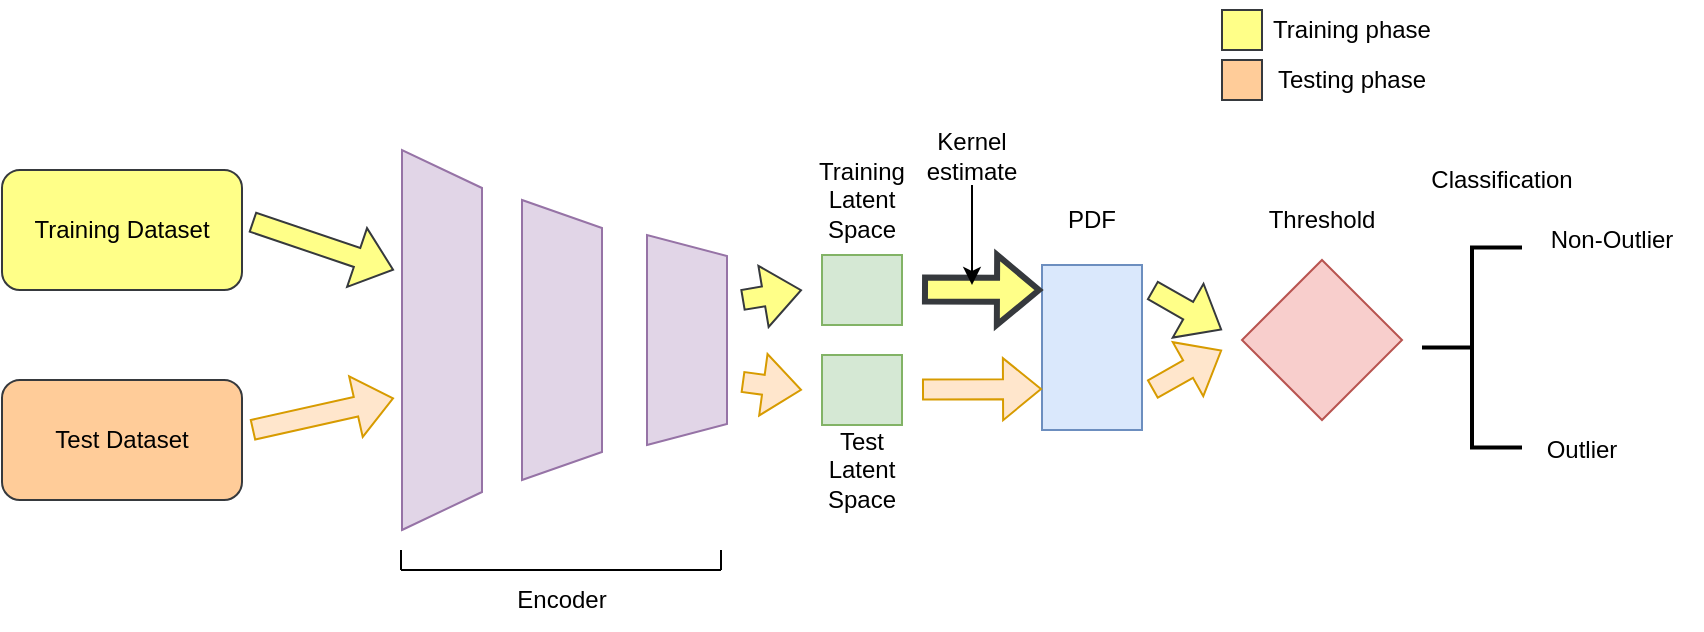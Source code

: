 <mxfile version="20.3.0" type="device"><diagram id="73N4i9Z9DjSCf2pkznYy" name="Page-1"><mxGraphModel dx="1422" dy="905" grid="1" gridSize="10" guides="1" tooltips="1" connect="1" arrows="1" fold="1" page="1" pageScale="1" pageWidth="827" pageHeight="1169" math="0" shadow="0"><root><mxCell id="0"/><mxCell id="1" parent="0"/><mxCell id="Ao6MShXXyRTJ8Oh_1ii1-1" value="" style="rounded=0;whiteSpace=wrap;html=1;rotation=90;fillColor=#d5e8d4;strokeColor=#82b366;" vertex="1" parent="1"><mxGeometry x="432.5" y="310" width="35" height="40" as="geometry"/></mxCell><mxCell id="Ao6MShXXyRTJ8Oh_1ii1-2" value="" style="verticalLabelPosition=middle;verticalAlign=middle;html=1;shape=trapezoid;perimeter=trapezoidPerimeter;whiteSpace=wrap;size=0.1;arcSize=10;flipV=1;labelPosition=center;align=center;rotation=-90;fillColor=#e1d5e7;strokeColor=#9673a6;" vertex="1" parent="1"><mxGeometry x="230" y="335" width="140" height="40" as="geometry"/></mxCell><mxCell id="Ao6MShXXyRTJ8Oh_1ii1-3" value="Test Latent Space" style="text;html=1;strokeColor=none;fillColor=none;align=center;verticalAlign=middle;whiteSpace=wrap;rounded=0;" vertex="1" parent="1"><mxGeometry x="420" y="405" width="60" height="30" as="geometry"/></mxCell><mxCell id="Ao6MShXXyRTJ8Oh_1ii1-4" value="" style="verticalLabelPosition=middle;verticalAlign=middle;html=1;shape=trapezoid;perimeter=trapezoidPerimeter;whiteSpace=wrap;size=0.1;arcSize=10;flipV=1;labelPosition=center;align=center;rotation=-90;fillColor=#e1d5e7;strokeColor=#9673a6;" vertex="1" parent="1"><mxGeometry x="310" y="335" width="105" height="40" as="geometry"/></mxCell><mxCell id="Ao6MShXXyRTJ8Oh_1ii1-5" value="" style="verticalLabelPosition=middle;verticalAlign=middle;html=1;shape=trapezoid;perimeter=trapezoidPerimeter;whiteSpace=wrap;size=0.1;arcSize=10;flipV=1;labelPosition=center;align=center;rotation=-90;fillColor=#e1d5e7;strokeColor=#9673a6;" vertex="1" parent="1"><mxGeometry x="145" y="335" width="190" height="40" as="geometry"/></mxCell><mxCell id="Ao6MShXXyRTJ8Oh_1ii1-9" value="" style="endArrow=none;html=1;rounded=0;" edge="1" parent="1"><mxGeometry width="50" height="50" relative="1" as="geometry"><mxPoint x="219.5" y="470" as="sourcePoint"/><mxPoint x="379.5" y="470" as="targetPoint"/></mxGeometry></mxCell><mxCell id="Ao6MShXXyRTJ8Oh_1ii1-10" value="" style="endArrow=none;html=1;rounded=0;" edge="1" parent="1"><mxGeometry width="50" height="50" relative="1" as="geometry"><mxPoint x="219.5" y="470" as="sourcePoint"/><mxPoint x="219.5" y="460" as="targetPoint"/></mxGeometry></mxCell><mxCell id="Ao6MShXXyRTJ8Oh_1ii1-11" value="" style="endArrow=none;html=1;rounded=0;" edge="1" parent="1"><mxGeometry width="50" height="50" relative="1" as="geometry"><mxPoint x="379.5" y="460" as="sourcePoint"/><mxPoint x="379.5" y="470" as="targetPoint"/><Array as="points"><mxPoint x="379.5" y="460"/></Array></mxGeometry></mxCell><mxCell id="Ao6MShXXyRTJ8Oh_1ii1-15" value="Encoder" style="text;html=1;strokeColor=none;fillColor=none;align=center;verticalAlign=middle;whiteSpace=wrap;rounded=0;" vertex="1" parent="1"><mxGeometry x="269.5" y="470" width="60" height="30" as="geometry"/></mxCell><mxCell id="Ao6MShXXyRTJ8Oh_1ii1-17" value="Training Dataset" style="rounded=1;whiteSpace=wrap;html=1;fillColor=#ffff88;strokeColor=#36393d;" vertex="1" parent="1"><mxGeometry x="20" y="270" width="120" height="60" as="geometry"/></mxCell><mxCell id="Ao6MShXXyRTJ8Oh_1ii1-18" value="Test Dataset" style="rounded=1;whiteSpace=wrap;html=1;fillColor=#ffcc99;strokeColor=#36393d;" vertex="1" parent="1"><mxGeometry x="20" y="375" width="120" height="60" as="geometry"/></mxCell><mxCell id="Ao6MShXXyRTJ8Oh_1ii1-21" value="" style="shape=flexArrow;endArrow=classic;html=1;rounded=0;entryX=0.347;entryY=1.1;entryDx=0;entryDy=0;entryPerimeter=0;fillColor=#ffe6cc;strokeColor=#d79b00;" edge="1" parent="1" target="Ao6MShXXyRTJ8Oh_1ii1-5"><mxGeometry width="50" height="50" relative="1" as="geometry"><mxPoint x="145" y="400" as="sourcePoint"/><mxPoint x="195" y="350" as="targetPoint"/></mxGeometry></mxCell><mxCell id="Ao6MShXXyRTJ8Oh_1ii1-22" value="" style="shape=flexArrow;endArrow=classic;html=1;rounded=0;fillColor=#ffff88;strokeColor=#36393d;" edge="1" parent="1"><mxGeometry width="50" height="50" relative="1" as="geometry"><mxPoint x="145" y="295.93" as="sourcePoint"/><mxPoint x="216" y="320" as="targetPoint"/></mxGeometry></mxCell><mxCell id="Ao6MShXXyRTJ8Oh_1ii1-23" value="" style="rounded=0;whiteSpace=wrap;html=1;rotation=90;fillColor=#d5e8d4;strokeColor=#82b366;" vertex="1" parent="1"><mxGeometry x="432.5" y="360" width="35" height="40" as="geometry"/></mxCell><mxCell id="Ao6MShXXyRTJ8Oh_1ii1-24" value="Training Latent Space" style="text;html=1;strokeColor=none;fillColor=none;align=center;verticalAlign=middle;whiteSpace=wrap;rounded=0;" vertex="1" parent="1"><mxGeometry x="420" y="270" width="60" height="30" as="geometry"/></mxCell><mxCell id="Ao6MShXXyRTJ8Oh_1ii1-25" value="" style="rounded=0;whiteSpace=wrap;html=1;fillColor=#dae8fc;strokeColor=#6c8ebf;" vertex="1" parent="1"><mxGeometry x="540" y="317.5" width="50" height="82.5" as="geometry"/></mxCell><mxCell id="Ao6MShXXyRTJ8Oh_1ii1-26" value="PDF" style="text;html=1;strokeColor=none;fillColor=none;align=center;verticalAlign=middle;whiteSpace=wrap;rounded=0;" vertex="1" parent="1"><mxGeometry x="535" y="280" width="60" height="30" as="geometry"/></mxCell><mxCell id="Ao6MShXXyRTJ8Oh_1ii1-27" value="" style="shape=flexArrow;endArrow=classic;html=1;rounded=0;fillColor=#ffe6cc;strokeColor=#d79b00;" edge="1" parent="1"><mxGeometry width="50" height="50" relative="1" as="geometry"><mxPoint x="480" y="379.75" as="sourcePoint"/><mxPoint x="540" y="379.5" as="targetPoint"/></mxGeometry></mxCell><mxCell id="Ao6MShXXyRTJ8Oh_1ii1-28" value="" style="shape=flexArrow;endArrow=classic;html=1;rounded=0;fillColor=#ffff88;strokeColor=#36393d;entryX=0;entryY=0.152;entryDx=0;entryDy=0;entryPerimeter=0;strokeWidth=3;" edge="1" parent="1" target="Ao6MShXXyRTJ8Oh_1ii1-25"><mxGeometry width="50" height="50" relative="1" as="geometry"><mxPoint x="480" y="329.75" as="sourcePoint"/><mxPoint x="550" y="337.5" as="targetPoint"/></mxGeometry></mxCell><mxCell id="Ao6MShXXyRTJ8Oh_1ii1-30" style="edgeStyle=orthogonalEdgeStyle;rounded=0;orthogonalLoop=1;jettySize=auto;html=1;" edge="1" parent="1" source="Ao6MShXXyRTJ8Oh_1ii1-29"><mxGeometry relative="1" as="geometry"><mxPoint x="505" y="327.5" as="targetPoint"/></mxGeometry></mxCell><mxCell id="Ao6MShXXyRTJ8Oh_1ii1-29" value="Kernel estimate" style="text;html=1;strokeColor=none;fillColor=none;align=center;verticalAlign=middle;whiteSpace=wrap;rounded=0;" vertex="1" parent="1"><mxGeometry x="475" y="247.5" width="60" height="30" as="geometry"/></mxCell><mxCell id="Ao6MShXXyRTJ8Oh_1ii1-32" value="" style="shape=flexArrow;endArrow=classic;html=1;rounded=0;fillColor=#ffe6cc;strokeColor=#d79b00;" edge="1" parent="1"><mxGeometry width="50" height="50" relative="1" as="geometry"><mxPoint x="390" y="375.93" as="sourcePoint"/><mxPoint x="420" y="380" as="targetPoint"/></mxGeometry></mxCell><mxCell id="Ao6MShXXyRTJ8Oh_1ii1-33" value="" style="shape=flexArrow;endArrow=classic;html=1;rounded=0;fillColor=#ffff88;strokeColor=#36393d;" edge="1" parent="1"><mxGeometry width="50" height="50" relative="1" as="geometry"><mxPoint x="390" y="335.0" as="sourcePoint"/><mxPoint x="420" y="330" as="targetPoint"/></mxGeometry></mxCell><mxCell id="Ao6MShXXyRTJ8Oh_1ii1-35" value="Threshold" style="text;html=1;strokeColor=none;fillColor=none;align=center;verticalAlign=middle;whiteSpace=wrap;rounded=0;" vertex="1" parent="1"><mxGeometry x="650" y="280" width="60" height="30" as="geometry"/></mxCell><mxCell id="Ao6MShXXyRTJ8Oh_1ii1-36" value="" style="shape=flexArrow;endArrow=classic;html=1;rounded=0;fillColor=#ffe6cc;strokeColor=#d79b00;" edge="1" parent="1"><mxGeometry width="50" height="50" relative="1" as="geometry"><mxPoint x="595" y="379.75" as="sourcePoint"/><mxPoint x="630" y="360" as="targetPoint"/></mxGeometry></mxCell><mxCell id="Ao6MShXXyRTJ8Oh_1ii1-37" value="" style="shape=flexArrow;endArrow=classic;html=1;rounded=0;fillColor=#ffff88;strokeColor=#36393d;" edge="1" parent="1"><mxGeometry width="50" height="50" relative="1" as="geometry"><mxPoint x="595" y="330" as="sourcePoint"/><mxPoint x="630" y="350" as="targetPoint"/></mxGeometry></mxCell><mxCell id="Ao6MShXXyRTJ8Oh_1ii1-38" value="" style="rhombus;whiteSpace=wrap;html=1;fillColor=#f8cecc;strokeColor=#b85450;" vertex="1" parent="1"><mxGeometry x="640" y="315" width="80" height="80" as="geometry"/></mxCell><mxCell id="Ao6MShXXyRTJ8Oh_1ii1-39" value="" style="strokeWidth=2;html=1;shape=mxgraph.flowchart.annotation_2;align=left;labelPosition=right;pointerEvents=1;" vertex="1" parent="1"><mxGeometry x="730" y="308.75" width="50" height="100" as="geometry"/></mxCell><mxCell id="Ao6MShXXyRTJ8Oh_1ii1-40" value="Classification" style="text;html=1;strokeColor=none;fillColor=none;align=center;verticalAlign=middle;whiteSpace=wrap;rounded=0;" vertex="1" parent="1"><mxGeometry x="740" y="260" width="60" height="30" as="geometry"/></mxCell><mxCell id="Ao6MShXXyRTJ8Oh_1ii1-41" value="Outlier" style="text;html=1;strokeColor=none;fillColor=none;align=center;verticalAlign=middle;whiteSpace=wrap;rounded=0;" vertex="1" parent="1"><mxGeometry x="780" y="395" width="60" height="30" as="geometry"/></mxCell><mxCell id="Ao6MShXXyRTJ8Oh_1ii1-42" value="Non-Outlier" style="text;html=1;strokeColor=none;fillColor=none;align=center;verticalAlign=middle;whiteSpace=wrap;rounded=0;" vertex="1" parent="1"><mxGeometry x="780" y="290" width="90" height="30" as="geometry"/></mxCell><mxCell id="Ao6MShXXyRTJ8Oh_1ii1-43" value="" style="rounded=0;whiteSpace=wrap;html=1;fillColor=#ffff88;strokeColor=#36393d;" vertex="1" parent="1"><mxGeometry x="630" y="190" width="20" height="20" as="geometry"/></mxCell><mxCell id="Ao6MShXXyRTJ8Oh_1ii1-44" value="Training phase" style="text;html=1;strokeColor=none;fillColor=none;align=center;verticalAlign=middle;whiteSpace=wrap;rounded=0;" vertex="1" parent="1"><mxGeometry x="640" y="185" width="110" height="30" as="geometry"/></mxCell><mxCell id="Ao6MShXXyRTJ8Oh_1ii1-45" value="" style="rounded=0;whiteSpace=wrap;html=1;fillColor=#ffcc99;strokeColor=#36393d;" vertex="1" parent="1"><mxGeometry x="630" y="215" width="20" height="20" as="geometry"/></mxCell><mxCell id="Ao6MShXXyRTJ8Oh_1ii1-46" value="Testing phase" style="text;html=1;strokeColor=none;fillColor=none;align=center;verticalAlign=middle;whiteSpace=wrap;rounded=0;" vertex="1" parent="1"><mxGeometry x="650" y="210" width="90" height="30" as="geometry"/></mxCell></root></mxGraphModel></diagram></mxfile>